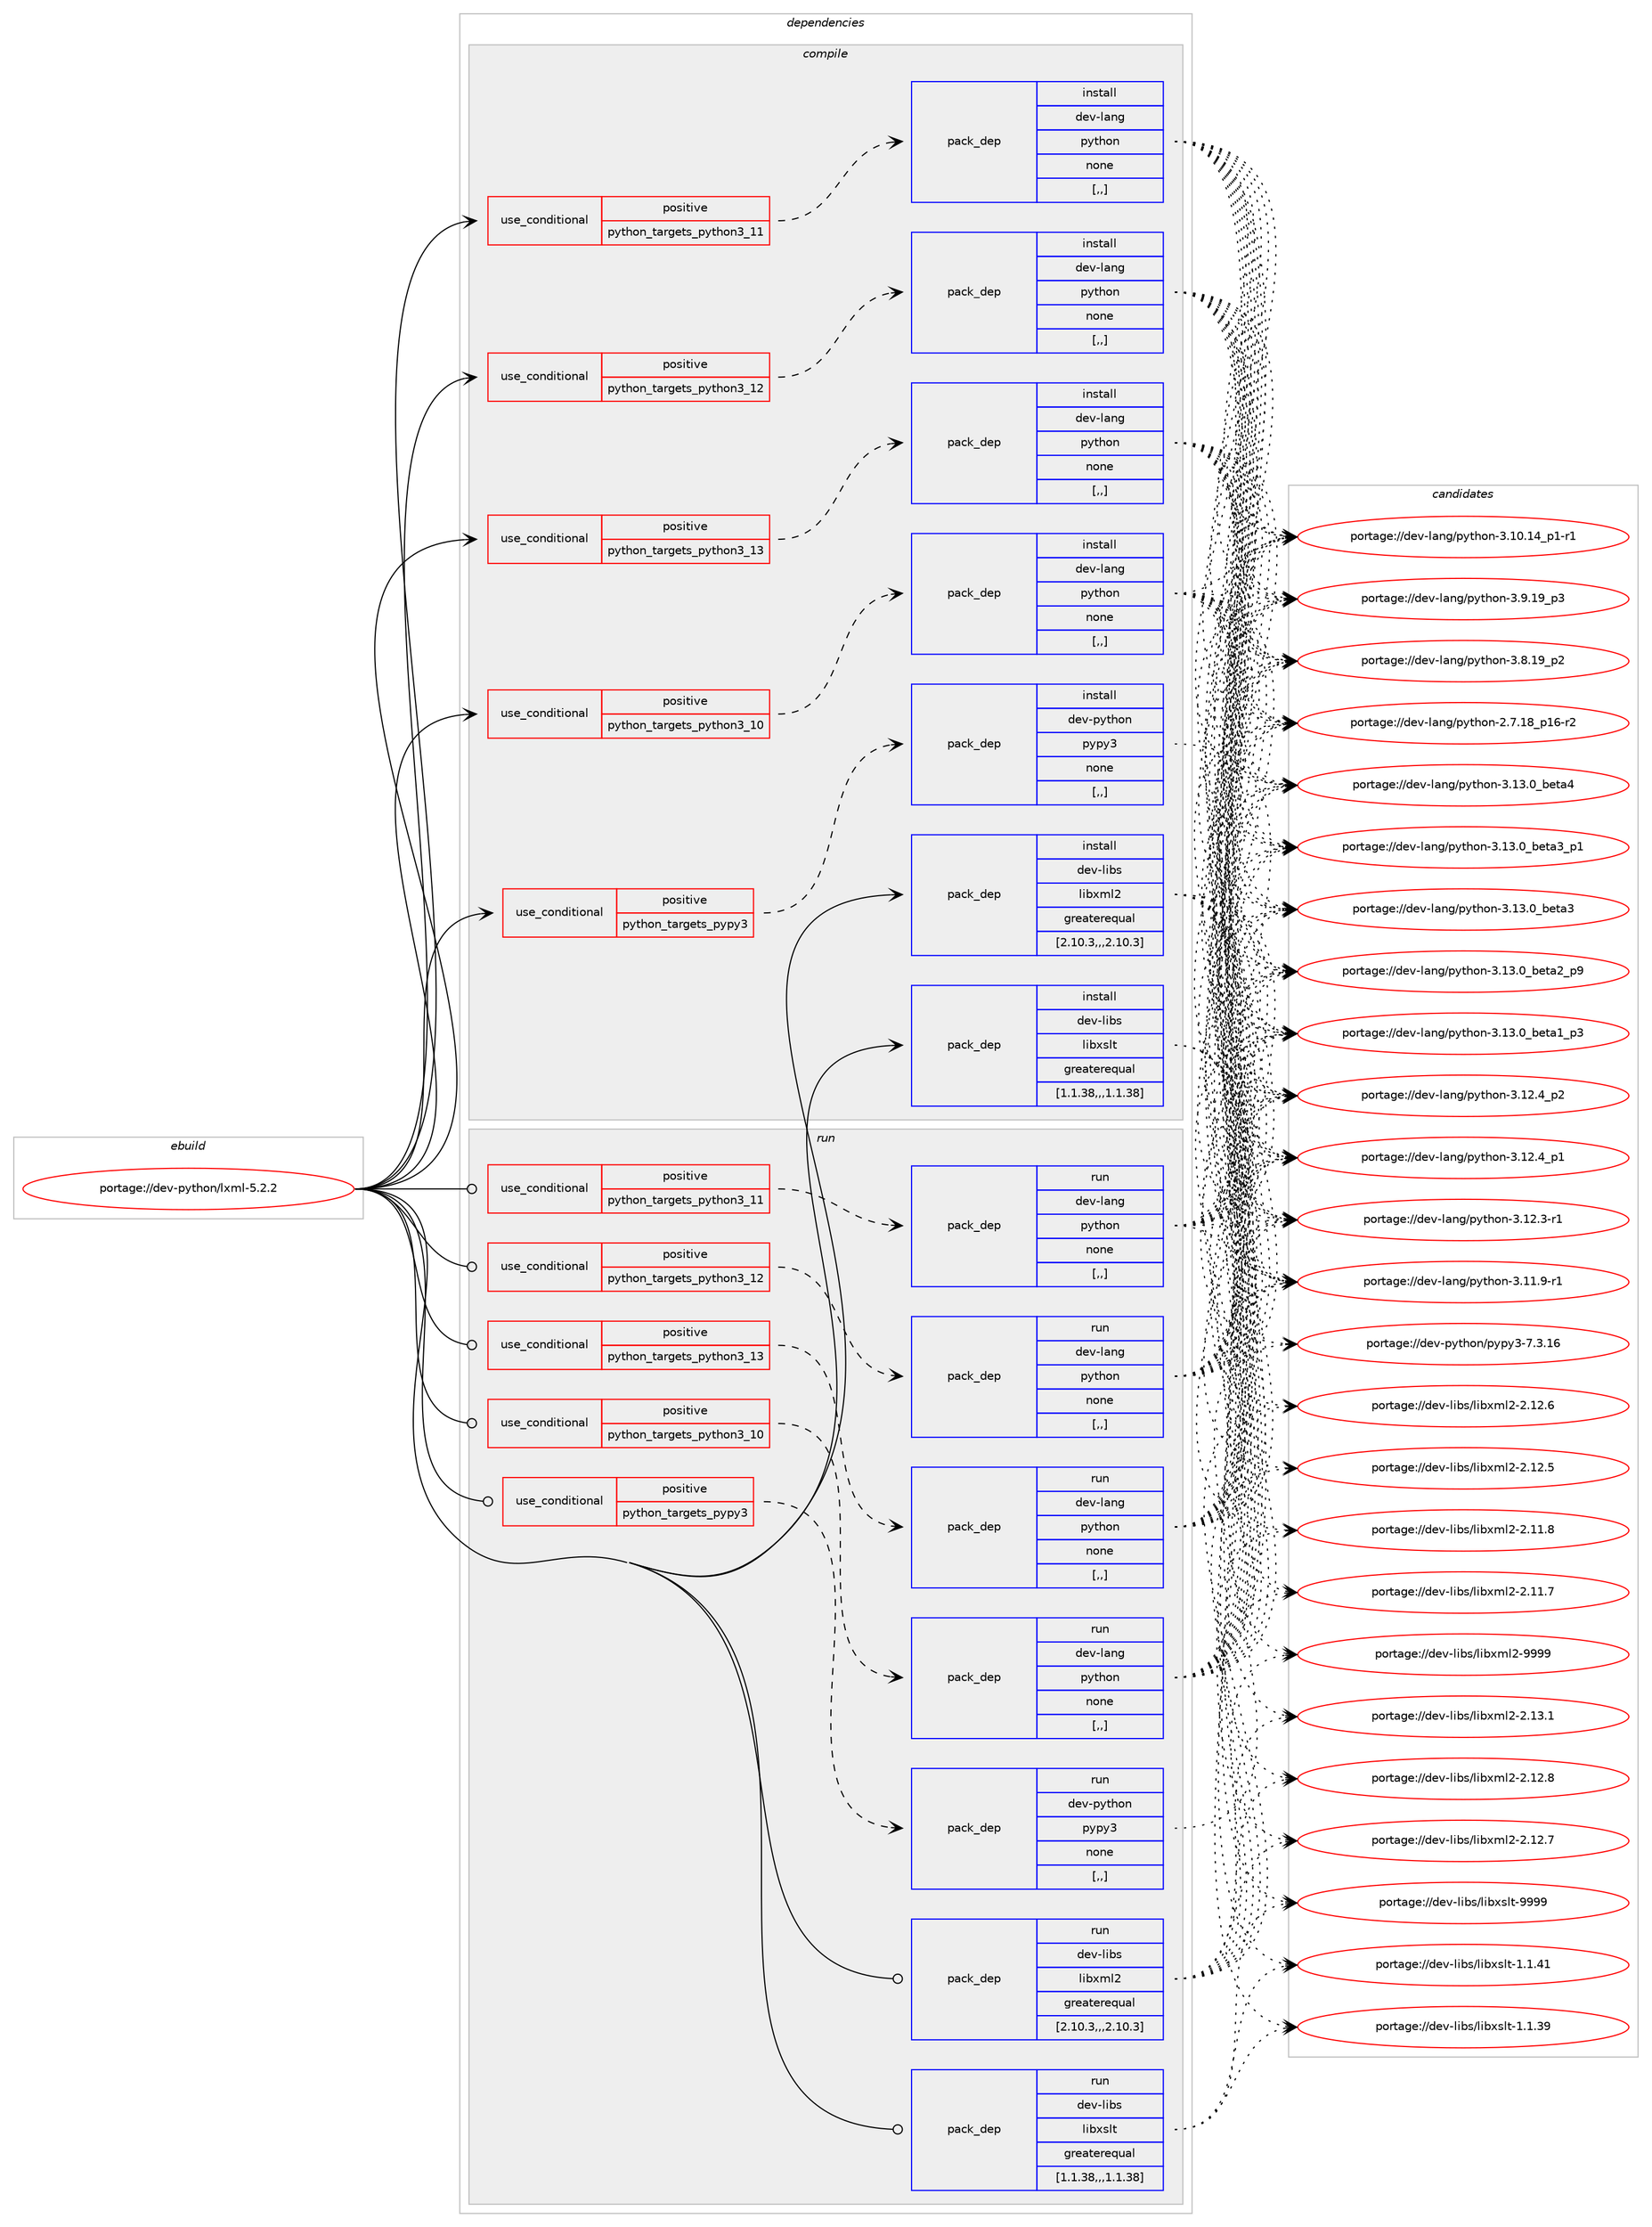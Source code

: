 digraph prolog {

# *************
# Graph options
# *************

newrank=true;
concentrate=true;
compound=true;
graph [rankdir=LR,fontname=Helvetica,fontsize=10,ranksep=1.5];#, ranksep=2.5, nodesep=0.2];
edge  [arrowhead=vee];
node  [fontname=Helvetica,fontsize=10];

# **********
# The ebuild
# **********

subgraph cluster_leftcol {
color=gray;
label=<<i>ebuild</i>>;
id [label="portage://dev-python/lxml-5.2.2", color=red, width=4, href="../dev-python/lxml-5.2.2.svg"];
}

# ****************
# The dependencies
# ****************

subgraph cluster_midcol {
color=gray;
label=<<i>dependencies</i>>;
subgraph cluster_compile {
fillcolor="#eeeeee";
style=filled;
label=<<i>compile</i>>;
subgraph cond34599 {
dependency150809 [label=<<TABLE BORDER="0" CELLBORDER="1" CELLSPACING="0" CELLPADDING="4"><TR><TD ROWSPAN="3" CELLPADDING="10">use_conditional</TD></TR><TR><TD>positive</TD></TR><TR><TD>python_targets_pypy3</TD></TR></TABLE>>, shape=none, color=red];
subgraph pack114960 {
dependency150810 [label=<<TABLE BORDER="0" CELLBORDER="1" CELLSPACING="0" CELLPADDING="4" WIDTH="220"><TR><TD ROWSPAN="6" CELLPADDING="30">pack_dep</TD></TR><TR><TD WIDTH="110">install</TD></TR><TR><TD>dev-python</TD></TR><TR><TD>pypy3</TD></TR><TR><TD>none</TD></TR><TR><TD>[,,]</TD></TR></TABLE>>, shape=none, color=blue];
}
dependency150809:e -> dependency150810:w [weight=20,style="dashed",arrowhead="vee"];
}
id:e -> dependency150809:w [weight=20,style="solid",arrowhead="vee"];
subgraph cond34600 {
dependency150811 [label=<<TABLE BORDER="0" CELLBORDER="1" CELLSPACING="0" CELLPADDING="4"><TR><TD ROWSPAN="3" CELLPADDING="10">use_conditional</TD></TR><TR><TD>positive</TD></TR><TR><TD>python_targets_python3_10</TD></TR></TABLE>>, shape=none, color=red];
subgraph pack114961 {
dependency150812 [label=<<TABLE BORDER="0" CELLBORDER="1" CELLSPACING="0" CELLPADDING="4" WIDTH="220"><TR><TD ROWSPAN="6" CELLPADDING="30">pack_dep</TD></TR><TR><TD WIDTH="110">install</TD></TR><TR><TD>dev-lang</TD></TR><TR><TD>python</TD></TR><TR><TD>none</TD></TR><TR><TD>[,,]</TD></TR></TABLE>>, shape=none, color=blue];
}
dependency150811:e -> dependency150812:w [weight=20,style="dashed",arrowhead="vee"];
}
id:e -> dependency150811:w [weight=20,style="solid",arrowhead="vee"];
subgraph cond34601 {
dependency150813 [label=<<TABLE BORDER="0" CELLBORDER="1" CELLSPACING="0" CELLPADDING="4"><TR><TD ROWSPAN="3" CELLPADDING="10">use_conditional</TD></TR><TR><TD>positive</TD></TR><TR><TD>python_targets_python3_11</TD></TR></TABLE>>, shape=none, color=red];
subgraph pack114962 {
dependency150814 [label=<<TABLE BORDER="0" CELLBORDER="1" CELLSPACING="0" CELLPADDING="4" WIDTH="220"><TR><TD ROWSPAN="6" CELLPADDING="30">pack_dep</TD></TR><TR><TD WIDTH="110">install</TD></TR><TR><TD>dev-lang</TD></TR><TR><TD>python</TD></TR><TR><TD>none</TD></TR><TR><TD>[,,]</TD></TR></TABLE>>, shape=none, color=blue];
}
dependency150813:e -> dependency150814:w [weight=20,style="dashed",arrowhead="vee"];
}
id:e -> dependency150813:w [weight=20,style="solid",arrowhead="vee"];
subgraph cond34602 {
dependency150815 [label=<<TABLE BORDER="0" CELLBORDER="1" CELLSPACING="0" CELLPADDING="4"><TR><TD ROWSPAN="3" CELLPADDING="10">use_conditional</TD></TR><TR><TD>positive</TD></TR><TR><TD>python_targets_python3_12</TD></TR></TABLE>>, shape=none, color=red];
subgraph pack114963 {
dependency150816 [label=<<TABLE BORDER="0" CELLBORDER="1" CELLSPACING="0" CELLPADDING="4" WIDTH="220"><TR><TD ROWSPAN="6" CELLPADDING="30">pack_dep</TD></TR><TR><TD WIDTH="110">install</TD></TR><TR><TD>dev-lang</TD></TR><TR><TD>python</TD></TR><TR><TD>none</TD></TR><TR><TD>[,,]</TD></TR></TABLE>>, shape=none, color=blue];
}
dependency150815:e -> dependency150816:w [weight=20,style="dashed",arrowhead="vee"];
}
id:e -> dependency150815:w [weight=20,style="solid",arrowhead="vee"];
subgraph cond34603 {
dependency150817 [label=<<TABLE BORDER="0" CELLBORDER="1" CELLSPACING="0" CELLPADDING="4"><TR><TD ROWSPAN="3" CELLPADDING="10">use_conditional</TD></TR><TR><TD>positive</TD></TR><TR><TD>python_targets_python3_13</TD></TR></TABLE>>, shape=none, color=red];
subgraph pack114964 {
dependency150818 [label=<<TABLE BORDER="0" CELLBORDER="1" CELLSPACING="0" CELLPADDING="4" WIDTH="220"><TR><TD ROWSPAN="6" CELLPADDING="30">pack_dep</TD></TR><TR><TD WIDTH="110">install</TD></TR><TR><TD>dev-lang</TD></TR><TR><TD>python</TD></TR><TR><TD>none</TD></TR><TR><TD>[,,]</TD></TR></TABLE>>, shape=none, color=blue];
}
dependency150817:e -> dependency150818:w [weight=20,style="dashed",arrowhead="vee"];
}
id:e -> dependency150817:w [weight=20,style="solid",arrowhead="vee"];
subgraph pack114965 {
dependency150819 [label=<<TABLE BORDER="0" CELLBORDER="1" CELLSPACING="0" CELLPADDING="4" WIDTH="220"><TR><TD ROWSPAN="6" CELLPADDING="30">pack_dep</TD></TR><TR><TD WIDTH="110">install</TD></TR><TR><TD>dev-libs</TD></TR><TR><TD>libxml2</TD></TR><TR><TD>greaterequal</TD></TR><TR><TD>[2.10.3,,,2.10.3]</TD></TR></TABLE>>, shape=none, color=blue];
}
id:e -> dependency150819:w [weight=20,style="solid",arrowhead="vee"];
subgraph pack114966 {
dependency150820 [label=<<TABLE BORDER="0" CELLBORDER="1" CELLSPACING="0" CELLPADDING="4" WIDTH="220"><TR><TD ROWSPAN="6" CELLPADDING="30">pack_dep</TD></TR><TR><TD WIDTH="110">install</TD></TR><TR><TD>dev-libs</TD></TR><TR><TD>libxslt</TD></TR><TR><TD>greaterequal</TD></TR><TR><TD>[1.1.38,,,1.1.38]</TD></TR></TABLE>>, shape=none, color=blue];
}
id:e -> dependency150820:w [weight=20,style="solid",arrowhead="vee"];
}
subgraph cluster_compileandrun {
fillcolor="#eeeeee";
style=filled;
label=<<i>compile and run</i>>;
}
subgraph cluster_run {
fillcolor="#eeeeee";
style=filled;
label=<<i>run</i>>;
subgraph cond34604 {
dependency150821 [label=<<TABLE BORDER="0" CELLBORDER="1" CELLSPACING="0" CELLPADDING="4"><TR><TD ROWSPAN="3" CELLPADDING="10">use_conditional</TD></TR><TR><TD>positive</TD></TR><TR><TD>python_targets_pypy3</TD></TR></TABLE>>, shape=none, color=red];
subgraph pack114967 {
dependency150822 [label=<<TABLE BORDER="0" CELLBORDER="1" CELLSPACING="0" CELLPADDING="4" WIDTH="220"><TR><TD ROWSPAN="6" CELLPADDING="30">pack_dep</TD></TR><TR><TD WIDTH="110">run</TD></TR><TR><TD>dev-python</TD></TR><TR><TD>pypy3</TD></TR><TR><TD>none</TD></TR><TR><TD>[,,]</TD></TR></TABLE>>, shape=none, color=blue];
}
dependency150821:e -> dependency150822:w [weight=20,style="dashed",arrowhead="vee"];
}
id:e -> dependency150821:w [weight=20,style="solid",arrowhead="odot"];
subgraph cond34605 {
dependency150823 [label=<<TABLE BORDER="0" CELLBORDER="1" CELLSPACING="0" CELLPADDING="4"><TR><TD ROWSPAN="3" CELLPADDING="10">use_conditional</TD></TR><TR><TD>positive</TD></TR><TR><TD>python_targets_python3_10</TD></TR></TABLE>>, shape=none, color=red];
subgraph pack114968 {
dependency150824 [label=<<TABLE BORDER="0" CELLBORDER="1" CELLSPACING="0" CELLPADDING="4" WIDTH="220"><TR><TD ROWSPAN="6" CELLPADDING="30">pack_dep</TD></TR><TR><TD WIDTH="110">run</TD></TR><TR><TD>dev-lang</TD></TR><TR><TD>python</TD></TR><TR><TD>none</TD></TR><TR><TD>[,,]</TD></TR></TABLE>>, shape=none, color=blue];
}
dependency150823:e -> dependency150824:w [weight=20,style="dashed",arrowhead="vee"];
}
id:e -> dependency150823:w [weight=20,style="solid",arrowhead="odot"];
subgraph cond34606 {
dependency150825 [label=<<TABLE BORDER="0" CELLBORDER="1" CELLSPACING="0" CELLPADDING="4"><TR><TD ROWSPAN="3" CELLPADDING="10">use_conditional</TD></TR><TR><TD>positive</TD></TR><TR><TD>python_targets_python3_11</TD></TR></TABLE>>, shape=none, color=red];
subgraph pack114969 {
dependency150826 [label=<<TABLE BORDER="0" CELLBORDER="1" CELLSPACING="0" CELLPADDING="4" WIDTH="220"><TR><TD ROWSPAN="6" CELLPADDING="30">pack_dep</TD></TR><TR><TD WIDTH="110">run</TD></TR><TR><TD>dev-lang</TD></TR><TR><TD>python</TD></TR><TR><TD>none</TD></TR><TR><TD>[,,]</TD></TR></TABLE>>, shape=none, color=blue];
}
dependency150825:e -> dependency150826:w [weight=20,style="dashed",arrowhead="vee"];
}
id:e -> dependency150825:w [weight=20,style="solid",arrowhead="odot"];
subgraph cond34607 {
dependency150827 [label=<<TABLE BORDER="0" CELLBORDER="1" CELLSPACING="0" CELLPADDING="4"><TR><TD ROWSPAN="3" CELLPADDING="10">use_conditional</TD></TR><TR><TD>positive</TD></TR><TR><TD>python_targets_python3_12</TD></TR></TABLE>>, shape=none, color=red];
subgraph pack114970 {
dependency150828 [label=<<TABLE BORDER="0" CELLBORDER="1" CELLSPACING="0" CELLPADDING="4" WIDTH="220"><TR><TD ROWSPAN="6" CELLPADDING="30">pack_dep</TD></TR><TR><TD WIDTH="110">run</TD></TR><TR><TD>dev-lang</TD></TR><TR><TD>python</TD></TR><TR><TD>none</TD></TR><TR><TD>[,,]</TD></TR></TABLE>>, shape=none, color=blue];
}
dependency150827:e -> dependency150828:w [weight=20,style="dashed",arrowhead="vee"];
}
id:e -> dependency150827:w [weight=20,style="solid",arrowhead="odot"];
subgraph cond34608 {
dependency150829 [label=<<TABLE BORDER="0" CELLBORDER="1" CELLSPACING="0" CELLPADDING="4"><TR><TD ROWSPAN="3" CELLPADDING="10">use_conditional</TD></TR><TR><TD>positive</TD></TR><TR><TD>python_targets_python3_13</TD></TR></TABLE>>, shape=none, color=red];
subgraph pack114971 {
dependency150830 [label=<<TABLE BORDER="0" CELLBORDER="1" CELLSPACING="0" CELLPADDING="4" WIDTH="220"><TR><TD ROWSPAN="6" CELLPADDING="30">pack_dep</TD></TR><TR><TD WIDTH="110">run</TD></TR><TR><TD>dev-lang</TD></TR><TR><TD>python</TD></TR><TR><TD>none</TD></TR><TR><TD>[,,]</TD></TR></TABLE>>, shape=none, color=blue];
}
dependency150829:e -> dependency150830:w [weight=20,style="dashed",arrowhead="vee"];
}
id:e -> dependency150829:w [weight=20,style="solid",arrowhead="odot"];
subgraph pack114972 {
dependency150831 [label=<<TABLE BORDER="0" CELLBORDER="1" CELLSPACING="0" CELLPADDING="4" WIDTH="220"><TR><TD ROWSPAN="6" CELLPADDING="30">pack_dep</TD></TR><TR><TD WIDTH="110">run</TD></TR><TR><TD>dev-libs</TD></TR><TR><TD>libxml2</TD></TR><TR><TD>greaterequal</TD></TR><TR><TD>[2.10.3,,,2.10.3]</TD></TR></TABLE>>, shape=none, color=blue];
}
id:e -> dependency150831:w [weight=20,style="solid",arrowhead="odot"];
subgraph pack114973 {
dependency150832 [label=<<TABLE BORDER="0" CELLBORDER="1" CELLSPACING="0" CELLPADDING="4" WIDTH="220"><TR><TD ROWSPAN="6" CELLPADDING="30">pack_dep</TD></TR><TR><TD WIDTH="110">run</TD></TR><TR><TD>dev-libs</TD></TR><TR><TD>libxslt</TD></TR><TR><TD>greaterequal</TD></TR><TR><TD>[1.1.38,,,1.1.38]</TD></TR></TABLE>>, shape=none, color=blue];
}
id:e -> dependency150832:w [weight=20,style="solid",arrowhead="odot"];
}
}

# **************
# The candidates
# **************

subgraph cluster_choices {
rank=same;
color=gray;
label=<<i>candidates</i>>;

subgraph choice114960 {
color=black;
nodesep=1;
choice10010111845112121116104111110471121211121215145554651464954 [label="portage://dev-python/pypy3-7.3.16", color=red, width=4,href="../dev-python/pypy3-7.3.16.svg"];
dependency150810:e -> choice10010111845112121116104111110471121211121215145554651464954:w [style=dotted,weight="100"];
}
subgraph choice114961 {
color=black;
nodesep=1;
choice1001011184510897110103471121211161041111104551464951464895981011169752 [label="portage://dev-lang/python-3.13.0_beta4", color=red, width=4,href="../dev-lang/python-3.13.0_beta4.svg"];
choice10010111845108971101034711212111610411111045514649514648959810111697519511249 [label="portage://dev-lang/python-3.13.0_beta3_p1", color=red, width=4,href="../dev-lang/python-3.13.0_beta3_p1.svg"];
choice1001011184510897110103471121211161041111104551464951464895981011169751 [label="portage://dev-lang/python-3.13.0_beta3", color=red, width=4,href="../dev-lang/python-3.13.0_beta3.svg"];
choice10010111845108971101034711212111610411111045514649514648959810111697509511257 [label="portage://dev-lang/python-3.13.0_beta2_p9", color=red, width=4,href="../dev-lang/python-3.13.0_beta2_p9.svg"];
choice10010111845108971101034711212111610411111045514649514648959810111697499511251 [label="portage://dev-lang/python-3.13.0_beta1_p3", color=red, width=4,href="../dev-lang/python-3.13.0_beta1_p3.svg"];
choice100101118451089711010347112121116104111110455146495046529511250 [label="portage://dev-lang/python-3.12.4_p2", color=red, width=4,href="../dev-lang/python-3.12.4_p2.svg"];
choice100101118451089711010347112121116104111110455146495046529511249 [label="portage://dev-lang/python-3.12.4_p1", color=red, width=4,href="../dev-lang/python-3.12.4_p1.svg"];
choice100101118451089711010347112121116104111110455146495046514511449 [label="portage://dev-lang/python-3.12.3-r1", color=red, width=4,href="../dev-lang/python-3.12.3-r1.svg"];
choice100101118451089711010347112121116104111110455146494946574511449 [label="portage://dev-lang/python-3.11.9-r1", color=red, width=4,href="../dev-lang/python-3.11.9-r1.svg"];
choice100101118451089711010347112121116104111110455146494846495295112494511449 [label="portage://dev-lang/python-3.10.14_p1-r1", color=red, width=4,href="../dev-lang/python-3.10.14_p1-r1.svg"];
choice100101118451089711010347112121116104111110455146574649579511251 [label="portage://dev-lang/python-3.9.19_p3", color=red, width=4,href="../dev-lang/python-3.9.19_p3.svg"];
choice100101118451089711010347112121116104111110455146564649579511250 [label="portage://dev-lang/python-3.8.19_p2", color=red, width=4,href="../dev-lang/python-3.8.19_p2.svg"];
choice100101118451089711010347112121116104111110455046554649569511249544511450 [label="portage://dev-lang/python-2.7.18_p16-r2", color=red, width=4,href="../dev-lang/python-2.7.18_p16-r2.svg"];
dependency150812:e -> choice1001011184510897110103471121211161041111104551464951464895981011169752:w [style=dotted,weight="100"];
dependency150812:e -> choice10010111845108971101034711212111610411111045514649514648959810111697519511249:w [style=dotted,weight="100"];
dependency150812:e -> choice1001011184510897110103471121211161041111104551464951464895981011169751:w [style=dotted,weight="100"];
dependency150812:e -> choice10010111845108971101034711212111610411111045514649514648959810111697509511257:w [style=dotted,weight="100"];
dependency150812:e -> choice10010111845108971101034711212111610411111045514649514648959810111697499511251:w [style=dotted,weight="100"];
dependency150812:e -> choice100101118451089711010347112121116104111110455146495046529511250:w [style=dotted,weight="100"];
dependency150812:e -> choice100101118451089711010347112121116104111110455146495046529511249:w [style=dotted,weight="100"];
dependency150812:e -> choice100101118451089711010347112121116104111110455146495046514511449:w [style=dotted,weight="100"];
dependency150812:e -> choice100101118451089711010347112121116104111110455146494946574511449:w [style=dotted,weight="100"];
dependency150812:e -> choice100101118451089711010347112121116104111110455146494846495295112494511449:w [style=dotted,weight="100"];
dependency150812:e -> choice100101118451089711010347112121116104111110455146574649579511251:w [style=dotted,weight="100"];
dependency150812:e -> choice100101118451089711010347112121116104111110455146564649579511250:w [style=dotted,weight="100"];
dependency150812:e -> choice100101118451089711010347112121116104111110455046554649569511249544511450:w [style=dotted,weight="100"];
}
subgraph choice114962 {
color=black;
nodesep=1;
choice1001011184510897110103471121211161041111104551464951464895981011169752 [label="portage://dev-lang/python-3.13.0_beta4", color=red, width=4,href="../dev-lang/python-3.13.0_beta4.svg"];
choice10010111845108971101034711212111610411111045514649514648959810111697519511249 [label="portage://dev-lang/python-3.13.0_beta3_p1", color=red, width=4,href="../dev-lang/python-3.13.0_beta3_p1.svg"];
choice1001011184510897110103471121211161041111104551464951464895981011169751 [label="portage://dev-lang/python-3.13.0_beta3", color=red, width=4,href="../dev-lang/python-3.13.0_beta3.svg"];
choice10010111845108971101034711212111610411111045514649514648959810111697509511257 [label="portage://dev-lang/python-3.13.0_beta2_p9", color=red, width=4,href="../dev-lang/python-3.13.0_beta2_p9.svg"];
choice10010111845108971101034711212111610411111045514649514648959810111697499511251 [label="portage://dev-lang/python-3.13.0_beta1_p3", color=red, width=4,href="../dev-lang/python-3.13.0_beta1_p3.svg"];
choice100101118451089711010347112121116104111110455146495046529511250 [label="portage://dev-lang/python-3.12.4_p2", color=red, width=4,href="../dev-lang/python-3.12.4_p2.svg"];
choice100101118451089711010347112121116104111110455146495046529511249 [label="portage://dev-lang/python-3.12.4_p1", color=red, width=4,href="../dev-lang/python-3.12.4_p1.svg"];
choice100101118451089711010347112121116104111110455146495046514511449 [label="portage://dev-lang/python-3.12.3-r1", color=red, width=4,href="../dev-lang/python-3.12.3-r1.svg"];
choice100101118451089711010347112121116104111110455146494946574511449 [label="portage://dev-lang/python-3.11.9-r1", color=red, width=4,href="../dev-lang/python-3.11.9-r1.svg"];
choice100101118451089711010347112121116104111110455146494846495295112494511449 [label="portage://dev-lang/python-3.10.14_p1-r1", color=red, width=4,href="../dev-lang/python-3.10.14_p1-r1.svg"];
choice100101118451089711010347112121116104111110455146574649579511251 [label="portage://dev-lang/python-3.9.19_p3", color=red, width=4,href="../dev-lang/python-3.9.19_p3.svg"];
choice100101118451089711010347112121116104111110455146564649579511250 [label="portage://dev-lang/python-3.8.19_p2", color=red, width=4,href="../dev-lang/python-3.8.19_p2.svg"];
choice100101118451089711010347112121116104111110455046554649569511249544511450 [label="portage://dev-lang/python-2.7.18_p16-r2", color=red, width=4,href="../dev-lang/python-2.7.18_p16-r2.svg"];
dependency150814:e -> choice1001011184510897110103471121211161041111104551464951464895981011169752:w [style=dotted,weight="100"];
dependency150814:e -> choice10010111845108971101034711212111610411111045514649514648959810111697519511249:w [style=dotted,weight="100"];
dependency150814:e -> choice1001011184510897110103471121211161041111104551464951464895981011169751:w [style=dotted,weight="100"];
dependency150814:e -> choice10010111845108971101034711212111610411111045514649514648959810111697509511257:w [style=dotted,weight="100"];
dependency150814:e -> choice10010111845108971101034711212111610411111045514649514648959810111697499511251:w [style=dotted,weight="100"];
dependency150814:e -> choice100101118451089711010347112121116104111110455146495046529511250:w [style=dotted,weight="100"];
dependency150814:e -> choice100101118451089711010347112121116104111110455146495046529511249:w [style=dotted,weight="100"];
dependency150814:e -> choice100101118451089711010347112121116104111110455146495046514511449:w [style=dotted,weight="100"];
dependency150814:e -> choice100101118451089711010347112121116104111110455146494946574511449:w [style=dotted,weight="100"];
dependency150814:e -> choice100101118451089711010347112121116104111110455146494846495295112494511449:w [style=dotted,weight="100"];
dependency150814:e -> choice100101118451089711010347112121116104111110455146574649579511251:w [style=dotted,weight="100"];
dependency150814:e -> choice100101118451089711010347112121116104111110455146564649579511250:w [style=dotted,weight="100"];
dependency150814:e -> choice100101118451089711010347112121116104111110455046554649569511249544511450:w [style=dotted,weight="100"];
}
subgraph choice114963 {
color=black;
nodesep=1;
choice1001011184510897110103471121211161041111104551464951464895981011169752 [label="portage://dev-lang/python-3.13.0_beta4", color=red, width=4,href="../dev-lang/python-3.13.0_beta4.svg"];
choice10010111845108971101034711212111610411111045514649514648959810111697519511249 [label="portage://dev-lang/python-3.13.0_beta3_p1", color=red, width=4,href="../dev-lang/python-3.13.0_beta3_p1.svg"];
choice1001011184510897110103471121211161041111104551464951464895981011169751 [label="portage://dev-lang/python-3.13.0_beta3", color=red, width=4,href="../dev-lang/python-3.13.0_beta3.svg"];
choice10010111845108971101034711212111610411111045514649514648959810111697509511257 [label="portage://dev-lang/python-3.13.0_beta2_p9", color=red, width=4,href="../dev-lang/python-3.13.0_beta2_p9.svg"];
choice10010111845108971101034711212111610411111045514649514648959810111697499511251 [label="portage://dev-lang/python-3.13.0_beta1_p3", color=red, width=4,href="../dev-lang/python-3.13.0_beta1_p3.svg"];
choice100101118451089711010347112121116104111110455146495046529511250 [label="portage://dev-lang/python-3.12.4_p2", color=red, width=4,href="../dev-lang/python-3.12.4_p2.svg"];
choice100101118451089711010347112121116104111110455146495046529511249 [label="portage://dev-lang/python-3.12.4_p1", color=red, width=4,href="../dev-lang/python-3.12.4_p1.svg"];
choice100101118451089711010347112121116104111110455146495046514511449 [label="portage://dev-lang/python-3.12.3-r1", color=red, width=4,href="../dev-lang/python-3.12.3-r1.svg"];
choice100101118451089711010347112121116104111110455146494946574511449 [label="portage://dev-lang/python-3.11.9-r1", color=red, width=4,href="../dev-lang/python-3.11.9-r1.svg"];
choice100101118451089711010347112121116104111110455146494846495295112494511449 [label="portage://dev-lang/python-3.10.14_p1-r1", color=red, width=4,href="../dev-lang/python-3.10.14_p1-r1.svg"];
choice100101118451089711010347112121116104111110455146574649579511251 [label="portage://dev-lang/python-3.9.19_p3", color=red, width=4,href="../dev-lang/python-3.9.19_p3.svg"];
choice100101118451089711010347112121116104111110455146564649579511250 [label="portage://dev-lang/python-3.8.19_p2", color=red, width=4,href="../dev-lang/python-3.8.19_p2.svg"];
choice100101118451089711010347112121116104111110455046554649569511249544511450 [label="portage://dev-lang/python-2.7.18_p16-r2", color=red, width=4,href="../dev-lang/python-2.7.18_p16-r2.svg"];
dependency150816:e -> choice1001011184510897110103471121211161041111104551464951464895981011169752:w [style=dotted,weight="100"];
dependency150816:e -> choice10010111845108971101034711212111610411111045514649514648959810111697519511249:w [style=dotted,weight="100"];
dependency150816:e -> choice1001011184510897110103471121211161041111104551464951464895981011169751:w [style=dotted,weight="100"];
dependency150816:e -> choice10010111845108971101034711212111610411111045514649514648959810111697509511257:w [style=dotted,weight="100"];
dependency150816:e -> choice10010111845108971101034711212111610411111045514649514648959810111697499511251:w [style=dotted,weight="100"];
dependency150816:e -> choice100101118451089711010347112121116104111110455146495046529511250:w [style=dotted,weight="100"];
dependency150816:e -> choice100101118451089711010347112121116104111110455146495046529511249:w [style=dotted,weight="100"];
dependency150816:e -> choice100101118451089711010347112121116104111110455146495046514511449:w [style=dotted,weight="100"];
dependency150816:e -> choice100101118451089711010347112121116104111110455146494946574511449:w [style=dotted,weight="100"];
dependency150816:e -> choice100101118451089711010347112121116104111110455146494846495295112494511449:w [style=dotted,weight="100"];
dependency150816:e -> choice100101118451089711010347112121116104111110455146574649579511251:w [style=dotted,weight="100"];
dependency150816:e -> choice100101118451089711010347112121116104111110455146564649579511250:w [style=dotted,weight="100"];
dependency150816:e -> choice100101118451089711010347112121116104111110455046554649569511249544511450:w [style=dotted,weight="100"];
}
subgraph choice114964 {
color=black;
nodesep=1;
choice1001011184510897110103471121211161041111104551464951464895981011169752 [label="portage://dev-lang/python-3.13.0_beta4", color=red, width=4,href="../dev-lang/python-3.13.0_beta4.svg"];
choice10010111845108971101034711212111610411111045514649514648959810111697519511249 [label="portage://dev-lang/python-3.13.0_beta3_p1", color=red, width=4,href="../dev-lang/python-3.13.0_beta3_p1.svg"];
choice1001011184510897110103471121211161041111104551464951464895981011169751 [label="portage://dev-lang/python-3.13.0_beta3", color=red, width=4,href="../dev-lang/python-3.13.0_beta3.svg"];
choice10010111845108971101034711212111610411111045514649514648959810111697509511257 [label="portage://dev-lang/python-3.13.0_beta2_p9", color=red, width=4,href="../dev-lang/python-3.13.0_beta2_p9.svg"];
choice10010111845108971101034711212111610411111045514649514648959810111697499511251 [label="portage://dev-lang/python-3.13.0_beta1_p3", color=red, width=4,href="../dev-lang/python-3.13.0_beta1_p3.svg"];
choice100101118451089711010347112121116104111110455146495046529511250 [label="portage://dev-lang/python-3.12.4_p2", color=red, width=4,href="../dev-lang/python-3.12.4_p2.svg"];
choice100101118451089711010347112121116104111110455146495046529511249 [label="portage://dev-lang/python-3.12.4_p1", color=red, width=4,href="../dev-lang/python-3.12.4_p1.svg"];
choice100101118451089711010347112121116104111110455146495046514511449 [label="portage://dev-lang/python-3.12.3-r1", color=red, width=4,href="../dev-lang/python-3.12.3-r1.svg"];
choice100101118451089711010347112121116104111110455146494946574511449 [label="portage://dev-lang/python-3.11.9-r1", color=red, width=4,href="../dev-lang/python-3.11.9-r1.svg"];
choice100101118451089711010347112121116104111110455146494846495295112494511449 [label="portage://dev-lang/python-3.10.14_p1-r1", color=red, width=4,href="../dev-lang/python-3.10.14_p1-r1.svg"];
choice100101118451089711010347112121116104111110455146574649579511251 [label="portage://dev-lang/python-3.9.19_p3", color=red, width=4,href="../dev-lang/python-3.9.19_p3.svg"];
choice100101118451089711010347112121116104111110455146564649579511250 [label="portage://dev-lang/python-3.8.19_p2", color=red, width=4,href="../dev-lang/python-3.8.19_p2.svg"];
choice100101118451089711010347112121116104111110455046554649569511249544511450 [label="portage://dev-lang/python-2.7.18_p16-r2", color=red, width=4,href="../dev-lang/python-2.7.18_p16-r2.svg"];
dependency150818:e -> choice1001011184510897110103471121211161041111104551464951464895981011169752:w [style=dotted,weight="100"];
dependency150818:e -> choice10010111845108971101034711212111610411111045514649514648959810111697519511249:w [style=dotted,weight="100"];
dependency150818:e -> choice1001011184510897110103471121211161041111104551464951464895981011169751:w [style=dotted,weight="100"];
dependency150818:e -> choice10010111845108971101034711212111610411111045514649514648959810111697509511257:w [style=dotted,weight="100"];
dependency150818:e -> choice10010111845108971101034711212111610411111045514649514648959810111697499511251:w [style=dotted,weight="100"];
dependency150818:e -> choice100101118451089711010347112121116104111110455146495046529511250:w [style=dotted,weight="100"];
dependency150818:e -> choice100101118451089711010347112121116104111110455146495046529511249:w [style=dotted,weight="100"];
dependency150818:e -> choice100101118451089711010347112121116104111110455146495046514511449:w [style=dotted,weight="100"];
dependency150818:e -> choice100101118451089711010347112121116104111110455146494946574511449:w [style=dotted,weight="100"];
dependency150818:e -> choice100101118451089711010347112121116104111110455146494846495295112494511449:w [style=dotted,weight="100"];
dependency150818:e -> choice100101118451089711010347112121116104111110455146574649579511251:w [style=dotted,weight="100"];
dependency150818:e -> choice100101118451089711010347112121116104111110455146564649579511250:w [style=dotted,weight="100"];
dependency150818:e -> choice100101118451089711010347112121116104111110455046554649569511249544511450:w [style=dotted,weight="100"];
}
subgraph choice114965 {
color=black;
nodesep=1;
choice10010111845108105981154710810598120109108504557575757 [label="portage://dev-libs/libxml2-9999", color=red, width=4,href="../dev-libs/libxml2-9999.svg"];
choice100101118451081059811547108105981201091085045504649514649 [label="portage://dev-libs/libxml2-2.13.1", color=red, width=4,href="../dev-libs/libxml2-2.13.1.svg"];
choice100101118451081059811547108105981201091085045504649504656 [label="portage://dev-libs/libxml2-2.12.8", color=red, width=4,href="../dev-libs/libxml2-2.12.8.svg"];
choice100101118451081059811547108105981201091085045504649504655 [label="portage://dev-libs/libxml2-2.12.7", color=red, width=4,href="../dev-libs/libxml2-2.12.7.svg"];
choice100101118451081059811547108105981201091085045504649504654 [label="portage://dev-libs/libxml2-2.12.6", color=red, width=4,href="../dev-libs/libxml2-2.12.6.svg"];
choice100101118451081059811547108105981201091085045504649504653 [label="portage://dev-libs/libxml2-2.12.5", color=red, width=4,href="../dev-libs/libxml2-2.12.5.svg"];
choice100101118451081059811547108105981201091085045504649494656 [label="portage://dev-libs/libxml2-2.11.8", color=red, width=4,href="../dev-libs/libxml2-2.11.8.svg"];
choice100101118451081059811547108105981201091085045504649494655 [label="portage://dev-libs/libxml2-2.11.7", color=red, width=4,href="../dev-libs/libxml2-2.11.7.svg"];
dependency150819:e -> choice10010111845108105981154710810598120109108504557575757:w [style=dotted,weight="100"];
dependency150819:e -> choice100101118451081059811547108105981201091085045504649514649:w [style=dotted,weight="100"];
dependency150819:e -> choice100101118451081059811547108105981201091085045504649504656:w [style=dotted,weight="100"];
dependency150819:e -> choice100101118451081059811547108105981201091085045504649504655:w [style=dotted,weight="100"];
dependency150819:e -> choice100101118451081059811547108105981201091085045504649504654:w [style=dotted,weight="100"];
dependency150819:e -> choice100101118451081059811547108105981201091085045504649504653:w [style=dotted,weight="100"];
dependency150819:e -> choice100101118451081059811547108105981201091085045504649494656:w [style=dotted,weight="100"];
dependency150819:e -> choice100101118451081059811547108105981201091085045504649494655:w [style=dotted,weight="100"];
}
subgraph choice114966 {
color=black;
nodesep=1;
choice100101118451081059811547108105981201151081164557575757 [label="portage://dev-libs/libxslt-9999", color=red, width=4,href="../dev-libs/libxslt-9999.svg"];
choice1001011184510810598115471081059812011510811645494649465249 [label="portage://dev-libs/libxslt-1.1.41", color=red, width=4,href="../dev-libs/libxslt-1.1.41.svg"];
choice1001011184510810598115471081059812011510811645494649465157 [label="portage://dev-libs/libxslt-1.1.39", color=red, width=4,href="../dev-libs/libxslt-1.1.39.svg"];
dependency150820:e -> choice100101118451081059811547108105981201151081164557575757:w [style=dotted,weight="100"];
dependency150820:e -> choice1001011184510810598115471081059812011510811645494649465249:w [style=dotted,weight="100"];
dependency150820:e -> choice1001011184510810598115471081059812011510811645494649465157:w [style=dotted,weight="100"];
}
subgraph choice114967 {
color=black;
nodesep=1;
choice10010111845112121116104111110471121211121215145554651464954 [label="portage://dev-python/pypy3-7.3.16", color=red, width=4,href="../dev-python/pypy3-7.3.16.svg"];
dependency150822:e -> choice10010111845112121116104111110471121211121215145554651464954:w [style=dotted,weight="100"];
}
subgraph choice114968 {
color=black;
nodesep=1;
choice1001011184510897110103471121211161041111104551464951464895981011169752 [label="portage://dev-lang/python-3.13.0_beta4", color=red, width=4,href="../dev-lang/python-3.13.0_beta4.svg"];
choice10010111845108971101034711212111610411111045514649514648959810111697519511249 [label="portage://dev-lang/python-3.13.0_beta3_p1", color=red, width=4,href="../dev-lang/python-3.13.0_beta3_p1.svg"];
choice1001011184510897110103471121211161041111104551464951464895981011169751 [label="portage://dev-lang/python-3.13.0_beta3", color=red, width=4,href="../dev-lang/python-3.13.0_beta3.svg"];
choice10010111845108971101034711212111610411111045514649514648959810111697509511257 [label="portage://dev-lang/python-3.13.0_beta2_p9", color=red, width=4,href="../dev-lang/python-3.13.0_beta2_p9.svg"];
choice10010111845108971101034711212111610411111045514649514648959810111697499511251 [label="portage://dev-lang/python-3.13.0_beta1_p3", color=red, width=4,href="../dev-lang/python-3.13.0_beta1_p3.svg"];
choice100101118451089711010347112121116104111110455146495046529511250 [label="portage://dev-lang/python-3.12.4_p2", color=red, width=4,href="../dev-lang/python-3.12.4_p2.svg"];
choice100101118451089711010347112121116104111110455146495046529511249 [label="portage://dev-lang/python-3.12.4_p1", color=red, width=4,href="../dev-lang/python-3.12.4_p1.svg"];
choice100101118451089711010347112121116104111110455146495046514511449 [label="portage://dev-lang/python-3.12.3-r1", color=red, width=4,href="../dev-lang/python-3.12.3-r1.svg"];
choice100101118451089711010347112121116104111110455146494946574511449 [label="portage://dev-lang/python-3.11.9-r1", color=red, width=4,href="../dev-lang/python-3.11.9-r1.svg"];
choice100101118451089711010347112121116104111110455146494846495295112494511449 [label="portage://dev-lang/python-3.10.14_p1-r1", color=red, width=4,href="../dev-lang/python-3.10.14_p1-r1.svg"];
choice100101118451089711010347112121116104111110455146574649579511251 [label="portage://dev-lang/python-3.9.19_p3", color=red, width=4,href="../dev-lang/python-3.9.19_p3.svg"];
choice100101118451089711010347112121116104111110455146564649579511250 [label="portage://dev-lang/python-3.8.19_p2", color=red, width=4,href="../dev-lang/python-3.8.19_p2.svg"];
choice100101118451089711010347112121116104111110455046554649569511249544511450 [label="portage://dev-lang/python-2.7.18_p16-r2", color=red, width=4,href="../dev-lang/python-2.7.18_p16-r2.svg"];
dependency150824:e -> choice1001011184510897110103471121211161041111104551464951464895981011169752:w [style=dotted,weight="100"];
dependency150824:e -> choice10010111845108971101034711212111610411111045514649514648959810111697519511249:w [style=dotted,weight="100"];
dependency150824:e -> choice1001011184510897110103471121211161041111104551464951464895981011169751:w [style=dotted,weight="100"];
dependency150824:e -> choice10010111845108971101034711212111610411111045514649514648959810111697509511257:w [style=dotted,weight="100"];
dependency150824:e -> choice10010111845108971101034711212111610411111045514649514648959810111697499511251:w [style=dotted,weight="100"];
dependency150824:e -> choice100101118451089711010347112121116104111110455146495046529511250:w [style=dotted,weight="100"];
dependency150824:e -> choice100101118451089711010347112121116104111110455146495046529511249:w [style=dotted,weight="100"];
dependency150824:e -> choice100101118451089711010347112121116104111110455146495046514511449:w [style=dotted,weight="100"];
dependency150824:e -> choice100101118451089711010347112121116104111110455146494946574511449:w [style=dotted,weight="100"];
dependency150824:e -> choice100101118451089711010347112121116104111110455146494846495295112494511449:w [style=dotted,weight="100"];
dependency150824:e -> choice100101118451089711010347112121116104111110455146574649579511251:w [style=dotted,weight="100"];
dependency150824:e -> choice100101118451089711010347112121116104111110455146564649579511250:w [style=dotted,weight="100"];
dependency150824:e -> choice100101118451089711010347112121116104111110455046554649569511249544511450:w [style=dotted,weight="100"];
}
subgraph choice114969 {
color=black;
nodesep=1;
choice1001011184510897110103471121211161041111104551464951464895981011169752 [label="portage://dev-lang/python-3.13.0_beta4", color=red, width=4,href="../dev-lang/python-3.13.0_beta4.svg"];
choice10010111845108971101034711212111610411111045514649514648959810111697519511249 [label="portage://dev-lang/python-3.13.0_beta3_p1", color=red, width=4,href="../dev-lang/python-3.13.0_beta3_p1.svg"];
choice1001011184510897110103471121211161041111104551464951464895981011169751 [label="portage://dev-lang/python-3.13.0_beta3", color=red, width=4,href="../dev-lang/python-3.13.0_beta3.svg"];
choice10010111845108971101034711212111610411111045514649514648959810111697509511257 [label="portage://dev-lang/python-3.13.0_beta2_p9", color=red, width=4,href="../dev-lang/python-3.13.0_beta2_p9.svg"];
choice10010111845108971101034711212111610411111045514649514648959810111697499511251 [label="portage://dev-lang/python-3.13.0_beta1_p3", color=red, width=4,href="../dev-lang/python-3.13.0_beta1_p3.svg"];
choice100101118451089711010347112121116104111110455146495046529511250 [label="portage://dev-lang/python-3.12.4_p2", color=red, width=4,href="../dev-lang/python-3.12.4_p2.svg"];
choice100101118451089711010347112121116104111110455146495046529511249 [label="portage://dev-lang/python-3.12.4_p1", color=red, width=4,href="../dev-lang/python-3.12.4_p1.svg"];
choice100101118451089711010347112121116104111110455146495046514511449 [label="portage://dev-lang/python-3.12.3-r1", color=red, width=4,href="../dev-lang/python-3.12.3-r1.svg"];
choice100101118451089711010347112121116104111110455146494946574511449 [label="portage://dev-lang/python-3.11.9-r1", color=red, width=4,href="../dev-lang/python-3.11.9-r1.svg"];
choice100101118451089711010347112121116104111110455146494846495295112494511449 [label="portage://dev-lang/python-3.10.14_p1-r1", color=red, width=4,href="../dev-lang/python-3.10.14_p1-r1.svg"];
choice100101118451089711010347112121116104111110455146574649579511251 [label="portage://dev-lang/python-3.9.19_p3", color=red, width=4,href="../dev-lang/python-3.9.19_p3.svg"];
choice100101118451089711010347112121116104111110455146564649579511250 [label="portage://dev-lang/python-3.8.19_p2", color=red, width=4,href="../dev-lang/python-3.8.19_p2.svg"];
choice100101118451089711010347112121116104111110455046554649569511249544511450 [label="portage://dev-lang/python-2.7.18_p16-r2", color=red, width=4,href="../dev-lang/python-2.7.18_p16-r2.svg"];
dependency150826:e -> choice1001011184510897110103471121211161041111104551464951464895981011169752:w [style=dotted,weight="100"];
dependency150826:e -> choice10010111845108971101034711212111610411111045514649514648959810111697519511249:w [style=dotted,weight="100"];
dependency150826:e -> choice1001011184510897110103471121211161041111104551464951464895981011169751:w [style=dotted,weight="100"];
dependency150826:e -> choice10010111845108971101034711212111610411111045514649514648959810111697509511257:w [style=dotted,weight="100"];
dependency150826:e -> choice10010111845108971101034711212111610411111045514649514648959810111697499511251:w [style=dotted,weight="100"];
dependency150826:e -> choice100101118451089711010347112121116104111110455146495046529511250:w [style=dotted,weight="100"];
dependency150826:e -> choice100101118451089711010347112121116104111110455146495046529511249:w [style=dotted,weight="100"];
dependency150826:e -> choice100101118451089711010347112121116104111110455146495046514511449:w [style=dotted,weight="100"];
dependency150826:e -> choice100101118451089711010347112121116104111110455146494946574511449:w [style=dotted,weight="100"];
dependency150826:e -> choice100101118451089711010347112121116104111110455146494846495295112494511449:w [style=dotted,weight="100"];
dependency150826:e -> choice100101118451089711010347112121116104111110455146574649579511251:w [style=dotted,weight="100"];
dependency150826:e -> choice100101118451089711010347112121116104111110455146564649579511250:w [style=dotted,weight="100"];
dependency150826:e -> choice100101118451089711010347112121116104111110455046554649569511249544511450:w [style=dotted,weight="100"];
}
subgraph choice114970 {
color=black;
nodesep=1;
choice1001011184510897110103471121211161041111104551464951464895981011169752 [label="portage://dev-lang/python-3.13.0_beta4", color=red, width=4,href="../dev-lang/python-3.13.0_beta4.svg"];
choice10010111845108971101034711212111610411111045514649514648959810111697519511249 [label="portage://dev-lang/python-3.13.0_beta3_p1", color=red, width=4,href="../dev-lang/python-3.13.0_beta3_p1.svg"];
choice1001011184510897110103471121211161041111104551464951464895981011169751 [label="portage://dev-lang/python-3.13.0_beta3", color=red, width=4,href="../dev-lang/python-3.13.0_beta3.svg"];
choice10010111845108971101034711212111610411111045514649514648959810111697509511257 [label="portage://dev-lang/python-3.13.0_beta2_p9", color=red, width=4,href="../dev-lang/python-3.13.0_beta2_p9.svg"];
choice10010111845108971101034711212111610411111045514649514648959810111697499511251 [label="portage://dev-lang/python-3.13.0_beta1_p3", color=red, width=4,href="../dev-lang/python-3.13.0_beta1_p3.svg"];
choice100101118451089711010347112121116104111110455146495046529511250 [label="portage://dev-lang/python-3.12.4_p2", color=red, width=4,href="../dev-lang/python-3.12.4_p2.svg"];
choice100101118451089711010347112121116104111110455146495046529511249 [label="portage://dev-lang/python-3.12.4_p1", color=red, width=4,href="../dev-lang/python-3.12.4_p1.svg"];
choice100101118451089711010347112121116104111110455146495046514511449 [label="portage://dev-lang/python-3.12.3-r1", color=red, width=4,href="../dev-lang/python-3.12.3-r1.svg"];
choice100101118451089711010347112121116104111110455146494946574511449 [label="portage://dev-lang/python-3.11.9-r1", color=red, width=4,href="../dev-lang/python-3.11.9-r1.svg"];
choice100101118451089711010347112121116104111110455146494846495295112494511449 [label="portage://dev-lang/python-3.10.14_p1-r1", color=red, width=4,href="../dev-lang/python-3.10.14_p1-r1.svg"];
choice100101118451089711010347112121116104111110455146574649579511251 [label="portage://dev-lang/python-3.9.19_p3", color=red, width=4,href="../dev-lang/python-3.9.19_p3.svg"];
choice100101118451089711010347112121116104111110455146564649579511250 [label="portage://dev-lang/python-3.8.19_p2", color=red, width=4,href="../dev-lang/python-3.8.19_p2.svg"];
choice100101118451089711010347112121116104111110455046554649569511249544511450 [label="portage://dev-lang/python-2.7.18_p16-r2", color=red, width=4,href="../dev-lang/python-2.7.18_p16-r2.svg"];
dependency150828:e -> choice1001011184510897110103471121211161041111104551464951464895981011169752:w [style=dotted,weight="100"];
dependency150828:e -> choice10010111845108971101034711212111610411111045514649514648959810111697519511249:w [style=dotted,weight="100"];
dependency150828:e -> choice1001011184510897110103471121211161041111104551464951464895981011169751:w [style=dotted,weight="100"];
dependency150828:e -> choice10010111845108971101034711212111610411111045514649514648959810111697509511257:w [style=dotted,weight="100"];
dependency150828:e -> choice10010111845108971101034711212111610411111045514649514648959810111697499511251:w [style=dotted,weight="100"];
dependency150828:e -> choice100101118451089711010347112121116104111110455146495046529511250:w [style=dotted,weight="100"];
dependency150828:e -> choice100101118451089711010347112121116104111110455146495046529511249:w [style=dotted,weight="100"];
dependency150828:e -> choice100101118451089711010347112121116104111110455146495046514511449:w [style=dotted,weight="100"];
dependency150828:e -> choice100101118451089711010347112121116104111110455146494946574511449:w [style=dotted,weight="100"];
dependency150828:e -> choice100101118451089711010347112121116104111110455146494846495295112494511449:w [style=dotted,weight="100"];
dependency150828:e -> choice100101118451089711010347112121116104111110455146574649579511251:w [style=dotted,weight="100"];
dependency150828:e -> choice100101118451089711010347112121116104111110455146564649579511250:w [style=dotted,weight="100"];
dependency150828:e -> choice100101118451089711010347112121116104111110455046554649569511249544511450:w [style=dotted,weight="100"];
}
subgraph choice114971 {
color=black;
nodesep=1;
choice1001011184510897110103471121211161041111104551464951464895981011169752 [label="portage://dev-lang/python-3.13.0_beta4", color=red, width=4,href="../dev-lang/python-3.13.0_beta4.svg"];
choice10010111845108971101034711212111610411111045514649514648959810111697519511249 [label="portage://dev-lang/python-3.13.0_beta3_p1", color=red, width=4,href="../dev-lang/python-3.13.0_beta3_p1.svg"];
choice1001011184510897110103471121211161041111104551464951464895981011169751 [label="portage://dev-lang/python-3.13.0_beta3", color=red, width=4,href="../dev-lang/python-3.13.0_beta3.svg"];
choice10010111845108971101034711212111610411111045514649514648959810111697509511257 [label="portage://dev-lang/python-3.13.0_beta2_p9", color=red, width=4,href="../dev-lang/python-3.13.0_beta2_p9.svg"];
choice10010111845108971101034711212111610411111045514649514648959810111697499511251 [label="portage://dev-lang/python-3.13.0_beta1_p3", color=red, width=4,href="../dev-lang/python-3.13.0_beta1_p3.svg"];
choice100101118451089711010347112121116104111110455146495046529511250 [label="portage://dev-lang/python-3.12.4_p2", color=red, width=4,href="../dev-lang/python-3.12.4_p2.svg"];
choice100101118451089711010347112121116104111110455146495046529511249 [label="portage://dev-lang/python-3.12.4_p1", color=red, width=4,href="../dev-lang/python-3.12.4_p1.svg"];
choice100101118451089711010347112121116104111110455146495046514511449 [label="portage://dev-lang/python-3.12.3-r1", color=red, width=4,href="../dev-lang/python-3.12.3-r1.svg"];
choice100101118451089711010347112121116104111110455146494946574511449 [label="portage://dev-lang/python-3.11.9-r1", color=red, width=4,href="../dev-lang/python-3.11.9-r1.svg"];
choice100101118451089711010347112121116104111110455146494846495295112494511449 [label="portage://dev-lang/python-3.10.14_p1-r1", color=red, width=4,href="../dev-lang/python-3.10.14_p1-r1.svg"];
choice100101118451089711010347112121116104111110455146574649579511251 [label="portage://dev-lang/python-3.9.19_p3", color=red, width=4,href="../dev-lang/python-3.9.19_p3.svg"];
choice100101118451089711010347112121116104111110455146564649579511250 [label="portage://dev-lang/python-3.8.19_p2", color=red, width=4,href="../dev-lang/python-3.8.19_p2.svg"];
choice100101118451089711010347112121116104111110455046554649569511249544511450 [label="portage://dev-lang/python-2.7.18_p16-r2", color=red, width=4,href="../dev-lang/python-2.7.18_p16-r2.svg"];
dependency150830:e -> choice1001011184510897110103471121211161041111104551464951464895981011169752:w [style=dotted,weight="100"];
dependency150830:e -> choice10010111845108971101034711212111610411111045514649514648959810111697519511249:w [style=dotted,weight="100"];
dependency150830:e -> choice1001011184510897110103471121211161041111104551464951464895981011169751:w [style=dotted,weight="100"];
dependency150830:e -> choice10010111845108971101034711212111610411111045514649514648959810111697509511257:w [style=dotted,weight="100"];
dependency150830:e -> choice10010111845108971101034711212111610411111045514649514648959810111697499511251:w [style=dotted,weight="100"];
dependency150830:e -> choice100101118451089711010347112121116104111110455146495046529511250:w [style=dotted,weight="100"];
dependency150830:e -> choice100101118451089711010347112121116104111110455146495046529511249:w [style=dotted,weight="100"];
dependency150830:e -> choice100101118451089711010347112121116104111110455146495046514511449:w [style=dotted,weight="100"];
dependency150830:e -> choice100101118451089711010347112121116104111110455146494946574511449:w [style=dotted,weight="100"];
dependency150830:e -> choice100101118451089711010347112121116104111110455146494846495295112494511449:w [style=dotted,weight="100"];
dependency150830:e -> choice100101118451089711010347112121116104111110455146574649579511251:w [style=dotted,weight="100"];
dependency150830:e -> choice100101118451089711010347112121116104111110455146564649579511250:w [style=dotted,weight="100"];
dependency150830:e -> choice100101118451089711010347112121116104111110455046554649569511249544511450:w [style=dotted,weight="100"];
}
subgraph choice114972 {
color=black;
nodesep=1;
choice10010111845108105981154710810598120109108504557575757 [label="portage://dev-libs/libxml2-9999", color=red, width=4,href="../dev-libs/libxml2-9999.svg"];
choice100101118451081059811547108105981201091085045504649514649 [label="portage://dev-libs/libxml2-2.13.1", color=red, width=4,href="../dev-libs/libxml2-2.13.1.svg"];
choice100101118451081059811547108105981201091085045504649504656 [label="portage://dev-libs/libxml2-2.12.8", color=red, width=4,href="../dev-libs/libxml2-2.12.8.svg"];
choice100101118451081059811547108105981201091085045504649504655 [label="portage://dev-libs/libxml2-2.12.7", color=red, width=4,href="../dev-libs/libxml2-2.12.7.svg"];
choice100101118451081059811547108105981201091085045504649504654 [label="portage://dev-libs/libxml2-2.12.6", color=red, width=4,href="../dev-libs/libxml2-2.12.6.svg"];
choice100101118451081059811547108105981201091085045504649504653 [label="portage://dev-libs/libxml2-2.12.5", color=red, width=4,href="../dev-libs/libxml2-2.12.5.svg"];
choice100101118451081059811547108105981201091085045504649494656 [label="portage://dev-libs/libxml2-2.11.8", color=red, width=4,href="../dev-libs/libxml2-2.11.8.svg"];
choice100101118451081059811547108105981201091085045504649494655 [label="portage://dev-libs/libxml2-2.11.7", color=red, width=4,href="../dev-libs/libxml2-2.11.7.svg"];
dependency150831:e -> choice10010111845108105981154710810598120109108504557575757:w [style=dotted,weight="100"];
dependency150831:e -> choice100101118451081059811547108105981201091085045504649514649:w [style=dotted,weight="100"];
dependency150831:e -> choice100101118451081059811547108105981201091085045504649504656:w [style=dotted,weight="100"];
dependency150831:e -> choice100101118451081059811547108105981201091085045504649504655:w [style=dotted,weight="100"];
dependency150831:e -> choice100101118451081059811547108105981201091085045504649504654:w [style=dotted,weight="100"];
dependency150831:e -> choice100101118451081059811547108105981201091085045504649504653:w [style=dotted,weight="100"];
dependency150831:e -> choice100101118451081059811547108105981201091085045504649494656:w [style=dotted,weight="100"];
dependency150831:e -> choice100101118451081059811547108105981201091085045504649494655:w [style=dotted,weight="100"];
}
subgraph choice114973 {
color=black;
nodesep=1;
choice100101118451081059811547108105981201151081164557575757 [label="portage://dev-libs/libxslt-9999", color=red, width=4,href="../dev-libs/libxslt-9999.svg"];
choice1001011184510810598115471081059812011510811645494649465249 [label="portage://dev-libs/libxslt-1.1.41", color=red, width=4,href="../dev-libs/libxslt-1.1.41.svg"];
choice1001011184510810598115471081059812011510811645494649465157 [label="portage://dev-libs/libxslt-1.1.39", color=red, width=4,href="../dev-libs/libxslt-1.1.39.svg"];
dependency150832:e -> choice100101118451081059811547108105981201151081164557575757:w [style=dotted,weight="100"];
dependency150832:e -> choice1001011184510810598115471081059812011510811645494649465249:w [style=dotted,weight="100"];
dependency150832:e -> choice1001011184510810598115471081059812011510811645494649465157:w [style=dotted,weight="100"];
}
}

}
